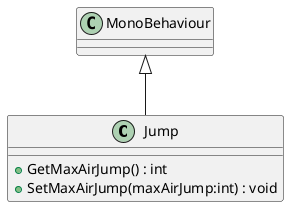 @startuml
class Jump {
    + GetMaxAirJump() : int
    + SetMaxAirJump(maxAirJump:int) : void
}
MonoBehaviour <|-- Jump
@enduml
